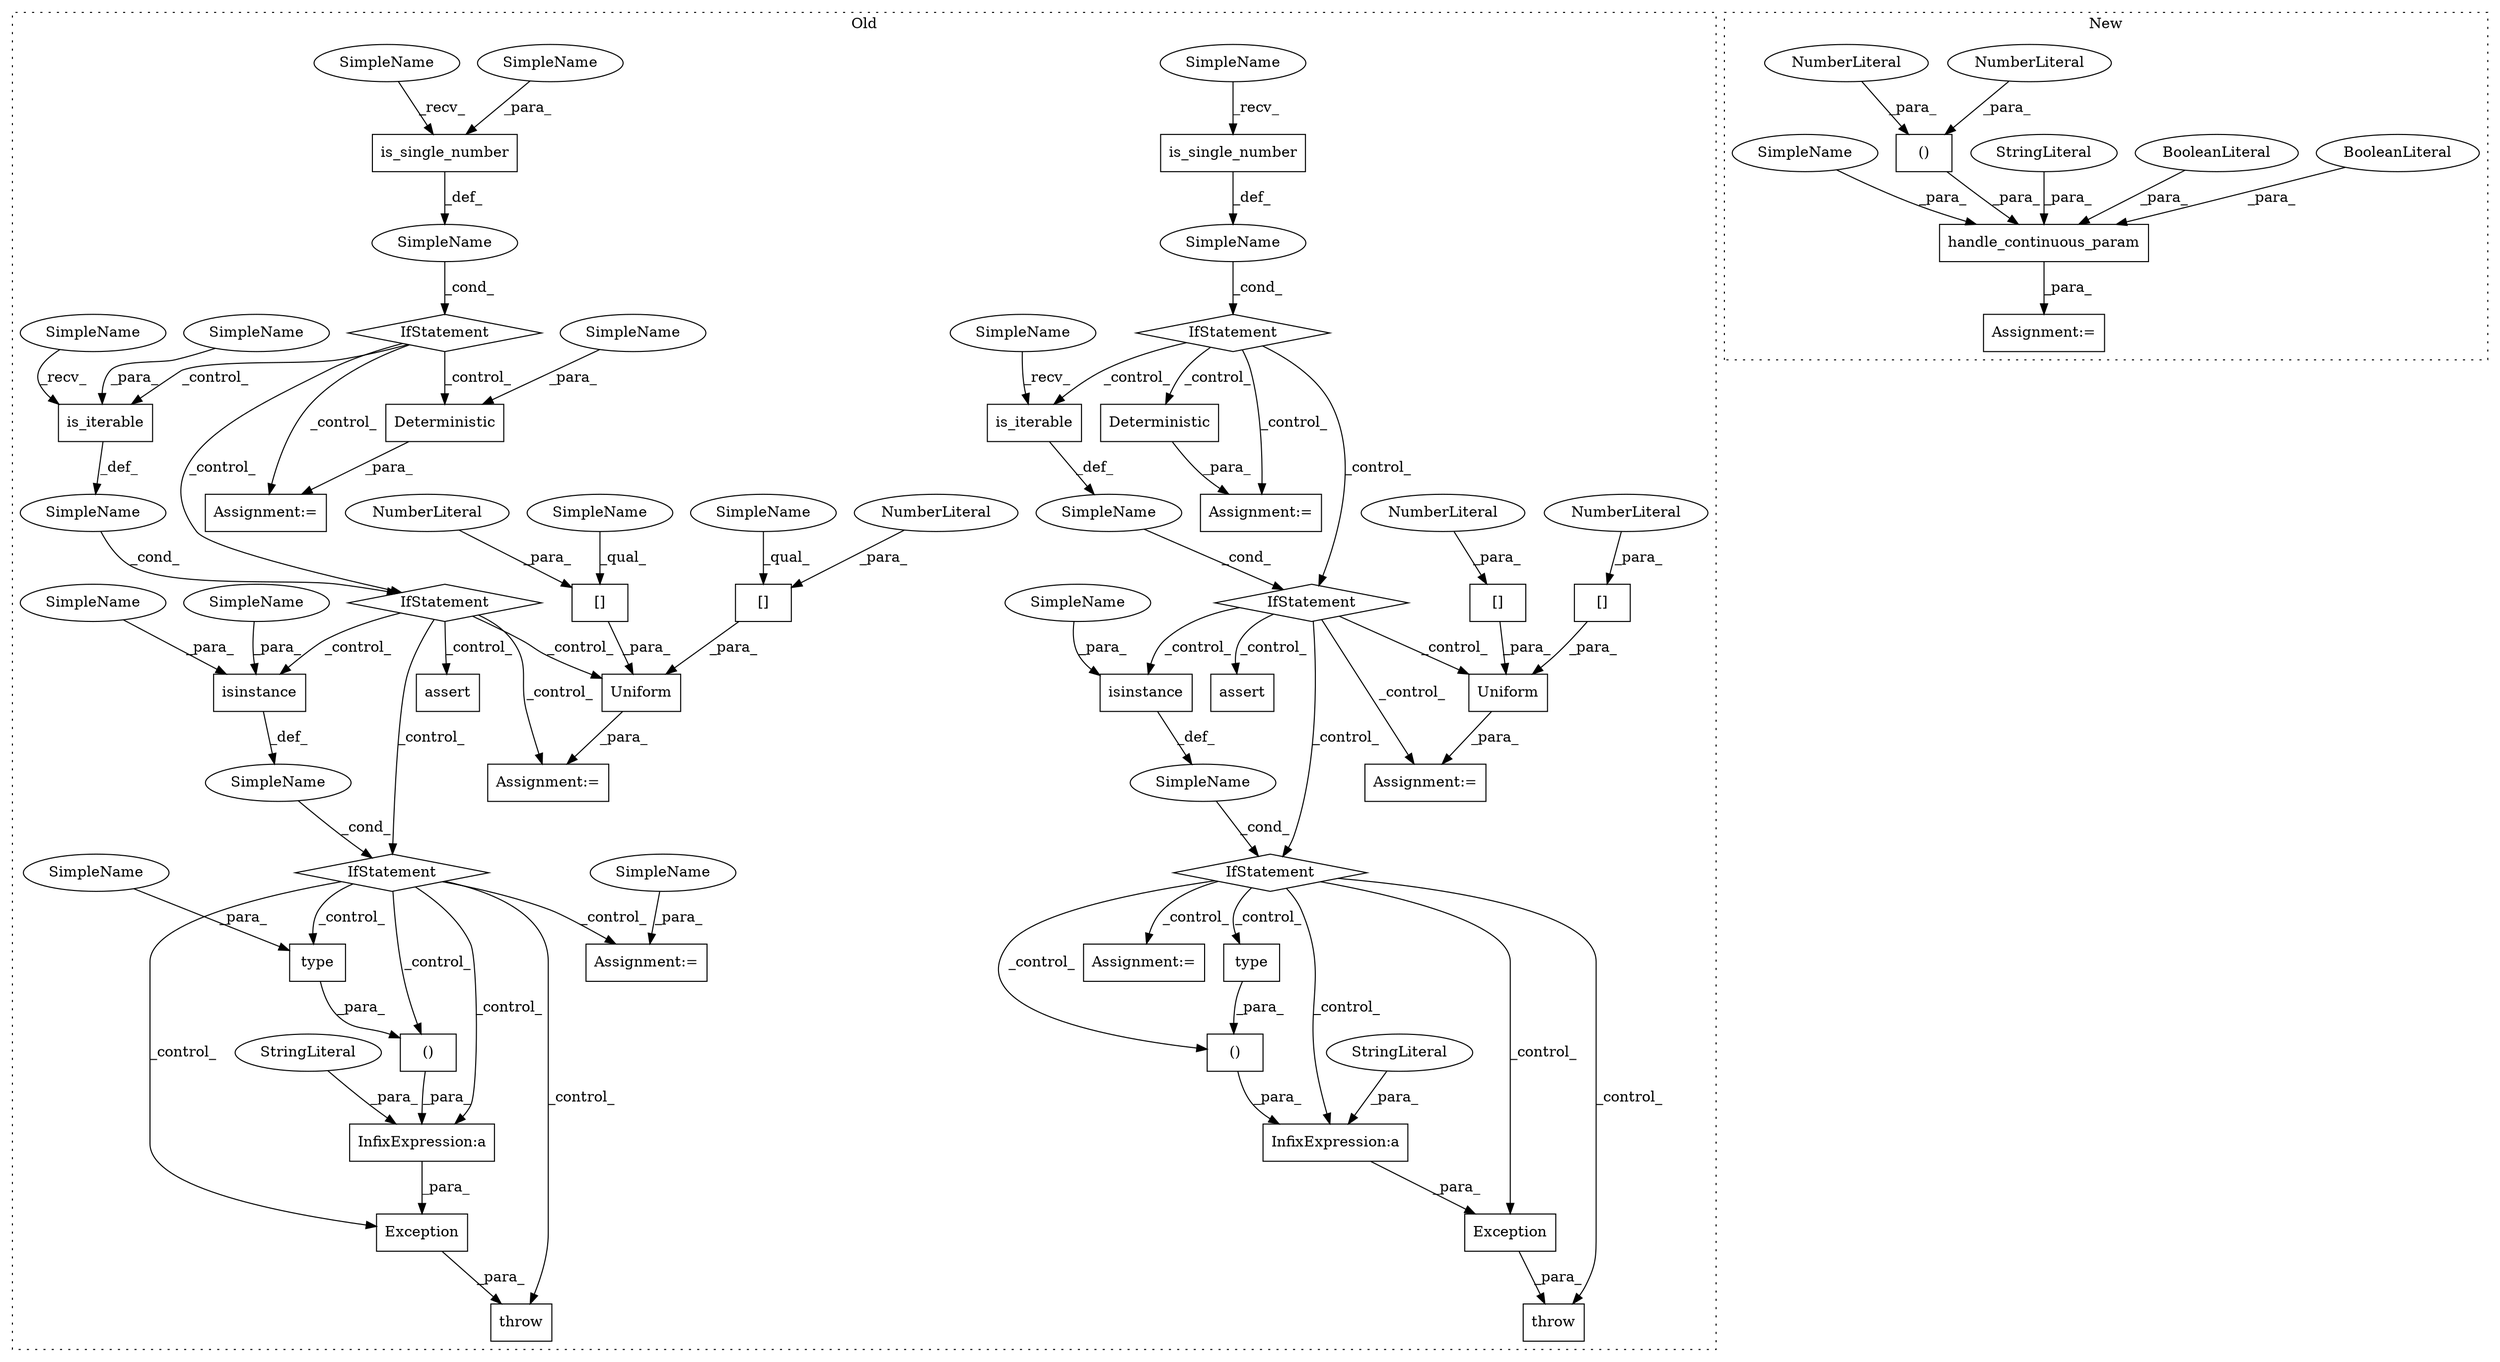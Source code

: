 digraph G {
subgraph cluster0 {
1 [label="Exception" a="32" s="4731,4866" l="10,2" shape="box"];
3 [label="()" a="106" s="4831" l="35" shape="box"];
4 [label="InfixExpression:a" a="27" s="4821" l="10" shape="box"];
9 [label="SimpleName" a="42" s="" l="" shape="ellipse"];
10 [label="SimpleName" a="42" s="" l="" shape="ellipse"];
11 [label="Uniform" a="32" s="4591,4616" l="8,1" shape="box"];
12 [label="[]" a="2" s="4608,4615" l="6,1" shape="box"];
13 [label="type" a="32" s="4855,4865" l="5,1" shape="box"];
14 [label="NumberLiteral" a="34" s="4614" l="1" shape="ellipse"];
15 [label="[]" a="2" s="4599,4606" l="6,1" shape="box"];
16 [label="NumberLiteral" a="34" s="4605" l="1" shape="ellipse"];
17 [label="SimpleName" a="42" s="" l="" shape="ellipse"];
18 [label="Deterministic" a="32" s="4362,4381" l="14,1" shape="box"];
19 [label="isinstance" a="32" s="4639,4675" l="11,1" shape="box"];
20 [label="StringLiteral" a="45" s="4741" l="80" shape="ellipse"];
22 [label="is_single_number" a="32" s="4317,4339" l="17,1" shape="box"];
23 [label="throw" a="53" s="4725" l="6" shape="box"];
24 [label="assert" a="32" s="4446,4569" l="10,2" shape="box"];
25 [label="IfStatement" a="25" s="4400,4429" l="4,2" shape="diamond"];
26 [label="Assignment:=" a="7" s="4361" l="1" shape="box"];
27 [label="IfStatement" a="25" s="4306,4340" l="4,2" shape="diamond"];
28 [label="Assignment:=" a="7" s="4697" l="1" shape="box"];
29 [label="IfStatement" a="25" s="4635,4676" l="4,2" shape="diamond"];
30 [label="is_iterable" a="32" s="4411,4428" l="12,1" shape="box"];
31 [label="is_single_number" a="32" s="4891,4917" l="17,1" shape="box"];
32 [label="assert" a="32" s="5036,5167" l="10,2" shape="box"];
33 [label="IfStatement" a="25" s="4880,4918" l="4,2" shape="diamond"];
34 [label="SimpleName" a="42" s="" l="" shape="ellipse"];
35 [label="Exception" a="32" s="5353,5492" l="10,2" shape="box"];
36 [label="throw" a="53" s="5347" l="6" shape="box"];
37 [label="()" a="106" s="5453" l="39" shape="box"];
38 [label="InfixExpression:a" a="27" s="5443" l="10" shape="box"];
39 [label="Uniform" a="32" s="5193,5226" l="8,1" shape="box"];
40 [label="[]" a="2" s="5201,5212" l="10,1" shape="box"];
41 [label="NumberLiteral" a="34" s="5211" l="1" shape="ellipse"];
42 [label="[]" a="2" s="5214,5225" l="10,1" shape="box"];
43 [label="NumberLiteral" a="34" s="5224" l="1" shape="ellipse"];
44 [label="SimpleName" a="42" s="" l="" shape="ellipse"];
45 [label="SimpleName" a="42" s="" l="" shape="ellipse"];
46 [label="IfStatement" a="25" s="4986,5019" l="4,2" shape="diamond"];
47 [label="Deterministic" a="32" s="4944,4967" l="14,1" shape="box"];
48 [label="IfStatement" a="25" s="5245,5290" l="4,2" shape="diamond"];
49 [label="is_iterable" a="32" s="4997,5018" l="12,1" shape="box"];
50 [label="type" a="32" s="5477,5491" l="5,1" shape="box"];
51 [label="isinstance" a="32" s="5249,5289" l="11,1" shape="box"];
52 [label="Assignment:=" a="7" s="5192" l="1" shape="box"];
53 [label="Assignment:=" a="7" s="4943" l="1" shape="box"];
55 [label="Assignment:=" a="7" s="5315" l="1" shape="box"];
56 [label="Assignment:=" a="7" s="4590" l="1" shape="box"];
57 [label="StringLiteral" a="45" s="5363" l="80" shape="ellipse"];
59 [label="SimpleName" a="42" s="4884" l="6" shape="ellipse"];
60 [label="SimpleName" a="42" s="4404" l="6" shape="ellipse"];
61 [label="SimpleName" a="42" s="4990" l="6" shape="ellipse"];
62 [label="SimpleName" a="42" s="4310" l="6" shape="ellipse"];
63 [label="SimpleName" a="42" s="5270" l="19" shape="ellipse"];
64 [label="SimpleName" a="42" s="4656" l="19" shape="ellipse"];
65 [label="SimpleName" a="42" s="4599" l="5" shape="ellipse"];
66 [label="SimpleName" a="42" s="4650" l="5" shape="ellipse"];
67 [label="SimpleName" a="42" s="4376" l="5" shape="ellipse"];
68 [label="SimpleName" a="42" s="4698" l="5" shape="ellipse"];
69 [label="SimpleName" a="42" s="4860" l="5" shape="ellipse"];
70 [label="SimpleName" a="42" s="4334" l="5" shape="ellipse"];
71 [label="SimpleName" a="42" s="4608" l="5" shape="ellipse"];
72 [label="SimpleName" a="42" s="4423" l="5" shape="ellipse"];
label = "Old";
style="dotted";
}
subgraph cluster1 {
2 [label="handle_continuous_param" a="32" s="4348,4419" l="24,1" shape="box"];
5 [label="()" a="106" s="4391" l="17" shape="box"];
6 [label="NumberLiteral" a="34" s="4405" l="3" shape="ellipse"];
7 [label="BooleanLiteral" a="9" s="4415" l="4" shape="ellipse"];
8 [label="BooleanLiteral" a="9" s="4410" l="4" shape="ellipse"];
21 [label="StringLiteral" a="45" s="4378" l="7" shape="ellipse"];
54 [label="Assignment:=" a="7" s="4336" l="1" shape="box"];
58 [label="NumberLiteral" a="34" s="4391" l="1" shape="ellipse"];
73 [label="SimpleName" a="42" s="4372" l="5" shape="ellipse"];
label = "New";
style="dotted";
}
1 -> 23 [label="_para_"];
2 -> 54 [label="_para_"];
3 -> 4 [label="_para_"];
4 -> 1 [label="_para_"];
5 -> 2 [label="_para_"];
6 -> 5 [label="_para_"];
7 -> 2 [label="_para_"];
8 -> 2 [label="_para_"];
9 -> 29 [label="_cond_"];
10 -> 25 [label="_cond_"];
11 -> 56 [label="_para_"];
12 -> 11 [label="_para_"];
13 -> 3 [label="_para_"];
14 -> 12 [label="_para_"];
15 -> 11 [label="_para_"];
16 -> 15 [label="_para_"];
17 -> 27 [label="_cond_"];
18 -> 26 [label="_para_"];
19 -> 9 [label="_def_"];
20 -> 4 [label="_para_"];
21 -> 2 [label="_para_"];
22 -> 17 [label="_def_"];
25 -> 19 [label="_control_"];
25 -> 24 [label="_control_"];
25 -> 11 [label="_control_"];
25 -> 56 [label="_control_"];
25 -> 29 [label="_control_"];
27 -> 26 [label="_control_"];
27 -> 18 [label="_control_"];
27 -> 25 [label="_control_"];
27 -> 30 [label="_control_"];
29 -> 1 [label="_control_"];
29 -> 13 [label="_control_"];
29 -> 28 [label="_control_"];
29 -> 23 [label="_control_"];
29 -> 4 [label="_control_"];
29 -> 3 [label="_control_"];
30 -> 10 [label="_def_"];
31 -> 34 [label="_def_"];
33 -> 46 [label="_control_"];
33 -> 53 [label="_control_"];
33 -> 47 [label="_control_"];
33 -> 49 [label="_control_"];
34 -> 33 [label="_cond_"];
35 -> 36 [label="_para_"];
37 -> 38 [label="_para_"];
38 -> 35 [label="_para_"];
39 -> 52 [label="_para_"];
40 -> 39 [label="_para_"];
41 -> 40 [label="_para_"];
42 -> 39 [label="_para_"];
43 -> 42 [label="_para_"];
44 -> 46 [label="_cond_"];
45 -> 48 [label="_cond_"];
46 -> 39 [label="_control_"];
46 -> 48 [label="_control_"];
46 -> 51 [label="_control_"];
46 -> 32 [label="_control_"];
46 -> 52 [label="_control_"];
47 -> 53 [label="_para_"];
48 -> 38 [label="_control_"];
48 -> 55 [label="_control_"];
48 -> 37 [label="_control_"];
48 -> 35 [label="_control_"];
48 -> 50 [label="_control_"];
48 -> 36 [label="_control_"];
49 -> 44 [label="_def_"];
50 -> 37 [label="_para_"];
51 -> 45 [label="_def_"];
57 -> 38 [label="_para_"];
58 -> 5 [label="_para_"];
59 -> 31 [label="_recv_"];
60 -> 30 [label="_recv_"];
61 -> 49 [label="_recv_"];
62 -> 22 [label="_recv_"];
63 -> 51 [label="_para_"];
64 -> 19 [label="_para_"];
65 -> 15 [label="_qual_"];
66 -> 19 [label="_para_"];
67 -> 18 [label="_para_"];
68 -> 28 [label="_para_"];
69 -> 13 [label="_para_"];
70 -> 22 [label="_para_"];
71 -> 12 [label="_qual_"];
72 -> 30 [label="_para_"];
73 -> 2 [label="_para_"];
}